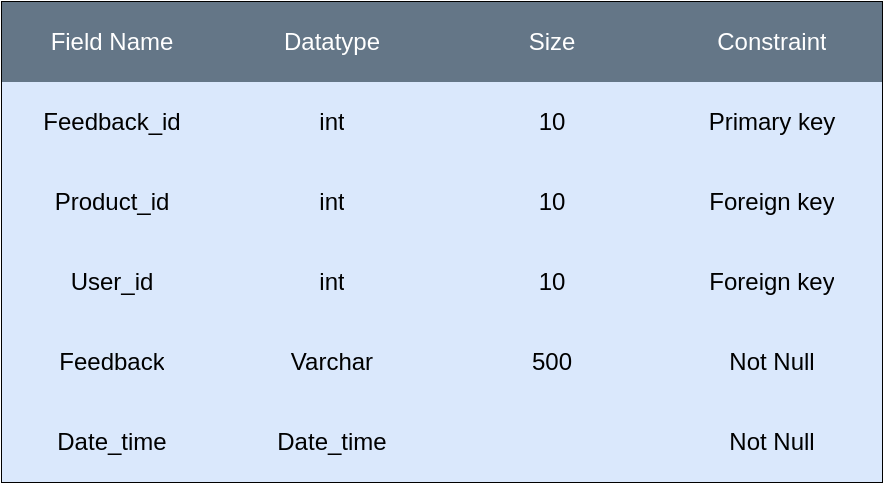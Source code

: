 <mxfile version="20.2.7" type="google"><diagram id="WFm-XwwKpb7-j5I-1mzQ" name="Page-1"><mxGraphModel grid="1" page="1" gridSize="10" guides="1" tooltips="1" connect="1" arrows="1" fold="1" pageScale="1" pageWidth="1100" pageHeight="850" math="0" shadow="0"><root><mxCell id="0"/><mxCell id="1" parent="0"/><mxCell id="8LJQi5d-T1UJ5J3TtpF9-1" value="" style="shape=table;startSize=0;container=1;collapsible=0;childLayout=tableLayout;" vertex="1" parent="1"><mxGeometry x="220" y="100" width="440" height="240" as="geometry"/></mxCell><mxCell id="8LJQi5d-T1UJ5J3TtpF9-2" value="" style="shape=tableRow;horizontal=0;startSize=0;swimlaneHead=0;swimlaneBody=0;top=0;left=0;bottom=0;right=0;collapsible=0;dropTarget=0;fillColor=#647687;points=[[0,0.5],[1,0.5]];portConstraint=eastwest;fontColor=#ffffff;strokeColor=#314354;" vertex="1" parent="8LJQi5d-T1UJ5J3TtpF9-1"><mxGeometry width="440" height="40" as="geometry"/></mxCell><mxCell id="8LJQi5d-T1UJ5J3TtpF9-3" value="Field Name" style="shape=partialRectangle;html=1;whiteSpace=wrap;connectable=0;overflow=hidden;fillColor=#647687;top=0;left=0;bottom=0;right=0;pointerEvents=1;fontColor=#ffffff;strokeColor=#314354;" vertex="1" parent="8LJQi5d-T1UJ5J3TtpF9-2"><mxGeometry width="110" height="40" as="geometry"><mxRectangle width="110" height="40" as="alternateBounds"/></mxGeometry></mxCell><mxCell id="8LJQi5d-T1UJ5J3TtpF9-4" value="Datatype" style="shape=partialRectangle;html=1;whiteSpace=wrap;connectable=0;overflow=hidden;fillColor=#647687;top=0;left=0;bottom=0;right=0;pointerEvents=1;fontColor=#ffffff;strokeColor=#314354;" vertex="1" parent="8LJQi5d-T1UJ5J3TtpF9-2"><mxGeometry x="110" width="110" height="40" as="geometry"><mxRectangle width="110" height="40" as="alternateBounds"/></mxGeometry></mxCell><mxCell id="8LJQi5d-T1UJ5J3TtpF9-5" value="Size" style="shape=partialRectangle;html=1;whiteSpace=wrap;connectable=0;overflow=hidden;fillColor=#647687;top=0;left=0;bottom=0;right=0;pointerEvents=1;fontColor=#ffffff;strokeColor=#314354;" vertex="1" parent="8LJQi5d-T1UJ5J3TtpF9-2"><mxGeometry x="220" width="110" height="40" as="geometry"><mxRectangle width="110" height="40" as="alternateBounds"/></mxGeometry></mxCell><mxCell id="8LJQi5d-T1UJ5J3TtpF9-6" value="Constraint" style="shape=partialRectangle;html=1;whiteSpace=wrap;connectable=0;overflow=hidden;fillColor=#647687;top=0;left=0;bottom=0;right=0;pointerEvents=1;fontColor=#ffffff;strokeColor=#314354;" vertex="1" parent="8LJQi5d-T1UJ5J3TtpF9-2"><mxGeometry x="330" width="110" height="40" as="geometry"><mxRectangle width="110" height="40" as="alternateBounds"/></mxGeometry></mxCell><mxCell id="8LJQi5d-T1UJ5J3TtpF9-7" value="" style="shape=tableRow;horizontal=0;startSize=0;swimlaneHead=0;swimlaneBody=0;top=0;left=0;bottom=0;right=0;collapsible=0;dropTarget=0;fillColor=#dae8fc;points=[[0,0.5],[1,0.5]];portConstraint=eastwest;strokeColor=#6c8ebf;" vertex="1" parent="8LJQi5d-T1UJ5J3TtpF9-1"><mxGeometry y="40" width="440" height="40" as="geometry"/></mxCell><mxCell id="8LJQi5d-T1UJ5J3TtpF9-8" value="Feedback_id" style="shape=partialRectangle;html=1;whiteSpace=wrap;connectable=0;overflow=hidden;fillColor=#dae8fc;top=0;left=0;bottom=0;right=0;pointerEvents=1;strokeColor=#6c8ebf;" vertex="1" parent="8LJQi5d-T1UJ5J3TtpF9-7"><mxGeometry width="110" height="40" as="geometry"><mxRectangle width="110" height="40" as="alternateBounds"/></mxGeometry></mxCell><mxCell id="8LJQi5d-T1UJ5J3TtpF9-9" value="int" style="shape=partialRectangle;html=1;whiteSpace=wrap;connectable=0;overflow=hidden;fillColor=#dae8fc;top=0;left=0;bottom=0;right=0;pointerEvents=1;strokeColor=#6c8ebf;" vertex="1" parent="8LJQi5d-T1UJ5J3TtpF9-7"><mxGeometry x="110" width="110" height="40" as="geometry"><mxRectangle width="110" height="40" as="alternateBounds"/></mxGeometry></mxCell><mxCell id="8LJQi5d-T1UJ5J3TtpF9-10" value="10" style="shape=partialRectangle;html=1;whiteSpace=wrap;connectable=0;overflow=hidden;fillColor=#dae8fc;top=0;left=0;bottom=0;right=0;pointerEvents=1;strokeColor=#6c8ebf;" vertex="1" parent="8LJQi5d-T1UJ5J3TtpF9-7"><mxGeometry x="220" width="110" height="40" as="geometry"><mxRectangle width="110" height="40" as="alternateBounds"/></mxGeometry></mxCell><mxCell id="8LJQi5d-T1UJ5J3TtpF9-11" value="Primary key" style="shape=partialRectangle;html=1;whiteSpace=wrap;connectable=0;overflow=hidden;fillColor=#dae8fc;top=0;left=0;bottom=0;right=0;pointerEvents=1;strokeColor=#6c8ebf;" vertex="1" parent="8LJQi5d-T1UJ5J3TtpF9-7"><mxGeometry x="330" width="110" height="40" as="geometry"><mxRectangle width="110" height="40" as="alternateBounds"/></mxGeometry></mxCell><mxCell id="8LJQi5d-T1UJ5J3TtpF9-12" value="" style="shape=tableRow;horizontal=0;startSize=0;swimlaneHead=0;swimlaneBody=0;top=0;left=0;bottom=0;right=0;collapsible=0;dropTarget=0;fillColor=#dae8fc;points=[[0,0.5],[1,0.5]];portConstraint=eastwest;strokeColor=#6c8ebf;" vertex="1" parent="8LJQi5d-T1UJ5J3TtpF9-1"><mxGeometry y="80" width="440" height="40" as="geometry"/></mxCell><mxCell id="8LJQi5d-T1UJ5J3TtpF9-13" value="Product_id" style="shape=partialRectangle;html=1;whiteSpace=wrap;connectable=0;overflow=hidden;fillColor=#dae8fc;top=0;left=0;bottom=0;right=0;pointerEvents=1;strokeColor=#6c8ebf;" vertex="1" parent="8LJQi5d-T1UJ5J3TtpF9-12"><mxGeometry width="110" height="40" as="geometry"><mxRectangle width="110" height="40" as="alternateBounds"/></mxGeometry></mxCell><mxCell id="8LJQi5d-T1UJ5J3TtpF9-14" value="int" style="shape=partialRectangle;html=1;whiteSpace=wrap;connectable=0;overflow=hidden;fillColor=#dae8fc;top=0;left=0;bottom=0;right=0;pointerEvents=1;strokeColor=#6c8ebf;" vertex="1" parent="8LJQi5d-T1UJ5J3TtpF9-12"><mxGeometry x="110" width="110" height="40" as="geometry"><mxRectangle width="110" height="40" as="alternateBounds"/></mxGeometry></mxCell><mxCell id="8LJQi5d-T1UJ5J3TtpF9-15" value="10" style="shape=partialRectangle;html=1;whiteSpace=wrap;connectable=0;overflow=hidden;fillColor=#dae8fc;top=0;left=0;bottom=0;right=0;pointerEvents=1;strokeColor=#6c8ebf;" vertex="1" parent="8LJQi5d-T1UJ5J3TtpF9-12"><mxGeometry x="220" width="110" height="40" as="geometry"><mxRectangle width="110" height="40" as="alternateBounds"/></mxGeometry></mxCell><mxCell id="8LJQi5d-T1UJ5J3TtpF9-16" value="Foreign key" style="shape=partialRectangle;html=1;whiteSpace=wrap;connectable=0;overflow=hidden;fillColor=#dae8fc;top=0;left=0;bottom=0;right=0;pointerEvents=1;strokeColor=#6c8ebf;" vertex="1" parent="8LJQi5d-T1UJ5J3TtpF9-12"><mxGeometry x="330" width="110" height="40" as="geometry"><mxRectangle width="110" height="40" as="alternateBounds"/></mxGeometry></mxCell><mxCell id="8LJQi5d-T1UJ5J3TtpF9-17" value="" style="shape=tableRow;horizontal=0;startSize=0;swimlaneHead=0;swimlaneBody=0;top=0;left=0;bottom=0;right=0;collapsible=0;dropTarget=0;fillColor=#dae8fc;points=[[0,0.5],[1,0.5]];portConstraint=eastwest;strokeColor=#6c8ebf;" vertex="1" parent="8LJQi5d-T1UJ5J3TtpF9-1"><mxGeometry y="120" width="440" height="40" as="geometry"/></mxCell><mxCell id="8LJQi5d-T1UJ5J3TtpF9-18" value="User_id" style="shape=partialRectangle;html=1;whiteSpace=wrap;connectable=0;overflow=hidden;fillColor=#dae8fc;top=0;left=0;bottom=0;right=0;pointerEvents=1;strokeColor=#6c8ebf;" vertex="1" parent="8LJQi5d-T1UJ5J3TtpF9-17"><mxGeometry width="110" height="40" as="geometry"><mxRectangle width="110" height="40" as="alternateBounds"/></mxGeometry></mxCell><mxCell id="8LJQi5d-T1UJ5J3TtpF9-19" value="int" style="shape=partialRectangle;html=1;whiteSpace=wrap;connectable=0;overflow=hidden;fillColor=#dae8fc;top=0;left=0;bottom=0;right=0;pointerEvents=1;strokeColor=#6c8ebf;" vertex="1" parent="8LJQi5d-T1UJ5J3TtpF9-17"><mxGeometry x="110" width="110" height="40" as="geometry"><mxRectangle width="110" height="40" as="alternateBounds"/></mxGeometry></mxCell><mxCell id="8LJQi5d-T1UJ5J3TtpF9-20" value="10" style="shape=partialRectangle;html=1;whiteSpace=wrap;connectable=0;overflow=hidden;fillColor=#dae8fc;top=0;left=0;bottom=0;right=0;pointerEvents=1;strokeColor=#6c8ebf;" vertex="1" parent="8LJQi5d-T1UJ5J3TtpF9-17"><mxGeometry x="220" width="110" height="40" as="geometry"><mxRectangle width="110" height="40" as="alternateBounds"/></mxGeometry></mxCell><mxCell id="8LJQi5d-T1UJ5J3TtpF9-21" value="Foreign key" style="shape=partialRectangle;html=1;whiteSpace=wrap;connectable=0;overflow=hidden;fillColor=#dae8fc;top=0;left=0;bottom=0;right=0;pointerEvents=1;strokeColor=#6c8ebf;" vertex="1" parent="8LJQi5d-T1UJ5J3TtpF9-17"><mxGeometry x="330" width="110" height="40" as="geometry"><mxRectangle width="110" height="40" as="alternateBounds"/></mxGeometry></mxCell><mxCell id="8LJQi5d-T1UJ5J3TtpF9-22" value="" style="shape=tableRow;horizontal=0;startSize=0;swimlaneHead=0;swimlaneBody=0;top=0;left=0;bottom=0;right=0;collapsible=0;dropTarget=0;fillColor=#dae8fc;points=[[0,0.5],[1,0.5]];portConstraint=eastwest;strokeColor=#6c8ebf;" vertex="1" parent="8LJQi5d-T1UJ5J3TtpF9-1"><mxGeometry y="160" width="440" height="40" as="geometry"/></mxCell><mxCell id="8LJQi5d-T1UJ5J3TtpF9-23" value="Feedback" style="shape=partialRectangle;html=1;whiteSpace=wrap;connectable=0;overflow=hidden;fillColor=#dae8fc;top=0;left=0;bottom=0;right=0;pointerEvents=1;strokeColor=#6c8ebf;" vertex="1" parent="8LJQi5d-T1UJ5J3TtpF9-22"><mxGeometry width="110" height="40" as="geometry"><mxRectangle width="110" height="40" as="alternateBounds"/></mxGeometry></mxCell><mxCell id="8LJQi5d-T1UJ5J3TtpF9-24" value="Varchar" style="shape=partialRectangle;html=1;whiteSpace=wrap;connectable=0;overflow=hidden;fillColor=#dae8fc;top=0;left=0;bottom=0;right=0;pointerEvents=1;strokeColor=#6c8ebf;" vertex="1" parent="8LJQi5d-T1UJ5J3TtpF9-22"><mxGeometry x="110" width="110" height="40" as="geometry"><mxRectangle width="110" height="40" as="alternateBounds"/></mxGeometry></mxCell><mxCell id="8LJQi5d-T1UJ5J3TtpF9-25" value="500" style="shape=partialRectangle;html=1;whiteSpace=wrap;connectable=0;overflow=hidden;fillColor=#dae8fc;top=0;left=0;bottom=0;right=0;pointerEvents=1;strokeColor=#6c8ebf;" vertex="1" parent="8LJQi5d-T1UJ5J3TtpF9-22"><mxGeometry x="220" width="110" height="40" as="geometry"><mxRectangle width="110" height="40" as="alternateBounds"/></mxGeometry></mxCell><mxCell id="8LJQi5d-T1UJ5J3TtpF9-26" value="Not Null" style="shape=partialRectangle;html=1;whiteSpace=wrap;connectable=0;overflow=hidden;fillColor=#dae8fc;top=0;left=0;bottom=0;right=0;pointerEvents=1;strokeColor=#6c8ebf;" vertex="1" parent="8LJQi5d-T1UJ5J3TtpF9-22"><mxGeometry x="330" width="110" height="40" as="geometry"><mxRectangle width="110" height="40" as="alternateBounds"/></mxGeometry></mxCell><mxCell id="8LJQi5d-T1UJ5J3TtpF9-27" value="" style="shape=tableRow;horizontal=0;startSize=0;swimlaneHead=0;swimlaneBody=0;top=0;left=0;bottom=0;right=0;collapsible=0;dropTarget=0;fillColor=#dae8fc;points=[[0,0.5],[1,0.5]];portConstraint=eastwest;strokeColor=#6c8ebf;" vertex="1" parent="8LJQi5d-T1UJ5J3TtpF9-1"><mxGeometry y="200" width="440" height="40" as="geometry"/></mxCell><mxCell id="8LJQi5d-T1UJ5J3TtpF9-28" value="Date_time" style="shape=partialRectangle;html=1;whiteSpace=wrap;connectable=0;overflow=hidden;fillColor=#dae8fc;top=0;left=0;bottom=0;right=0;pointerEvents=1;strokeColor=#6c8ebf;" vertex="1" parent="8LJQi5d-T1UJ5J3TtpF9-27"><mxGeometry width="110" height="40" as="geometry"><mxRectangle width="110" height="40" as="alternateBounds"/></mxGeometry></mxCell><mxCell id="8LJQi5d-T1UJ5J3TtpF9-29" value="Date_time" style="shape=partialRectangle;html=1;whiteSpace=wrap;connectable=0;overflow=hidden;fillColor=#dae8fc;top=0;left=0;bottom=0;right=0;pointerEvents=1;strokeColor=#6c8ebf;" vertex="1" parent="8LJQi5d-T1UJ5J3TtpF9-27"><mxGeometry x="110" width="110" height="40" as="geometry"><mxRectangle width="110" height="40" as="alternateBounds"/></mxGeometry></mxCell><mxCell id="8LJQi5d-T1UJ5J3TtpF9-30" value="" style="shape=partialRectangle;html=1;whiteSpace=wrap;connectable=0;overflow=hidden;fillColor=#dae8fc;top=0;left=0;bottom=0;right=0;pointerEvents=1;strokeColor=#6c8ebf;" vertex="1" parent="8LJQi5d-T1UJ5J3TtpF9-27"><mxGeometry x="220" width="110" height="40" as="geometry"><mxRectangle width="110" height="40" as="alternateBounds"/></mxGeometry></mxCell><mxCell id="8LJQi5d-T1UJ5J3TtpF9-31" value="Not Null" style="shape=partialRectangle;html=1;whiteSpace=wrap;connectable=0;overflow=hidden;fillColor=#dae8fc;top=0;left=0;bottom=0;right=0;pointerEvents=1;strokeColor=#6c8ebf;" vertex="1" parent="8LJQi5d-T1UJ5J3TtpF9-27"><mxGeometry x="330" width="110" height="40" as="geometry"><mxRectangle width="110" height="40" as="alternateBounds"/></mxGeometry></mxCell></root></mxGraphModel></diagram></mxfile>